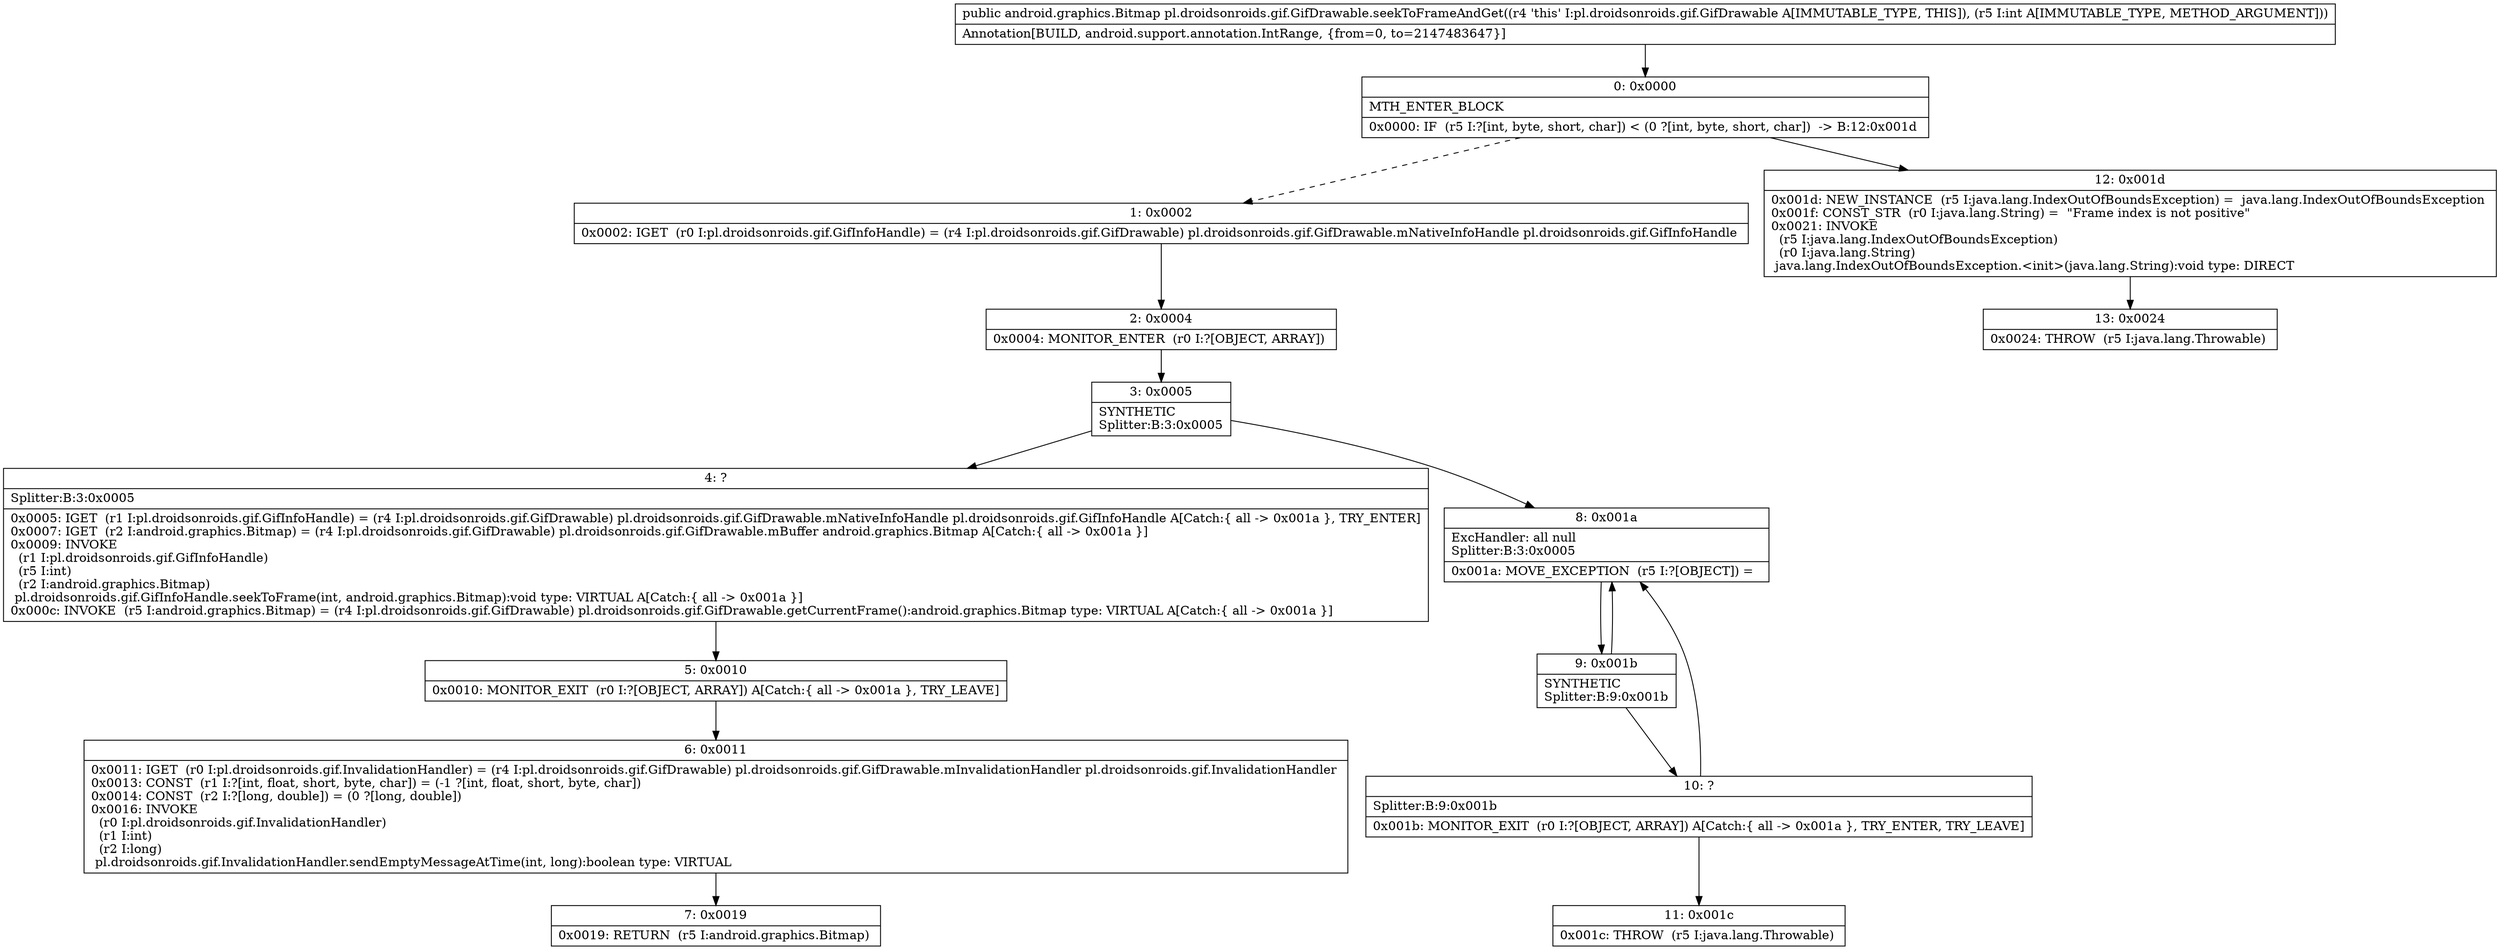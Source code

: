 digraph "CFG forpl.droidsonroids.gif.GifDrawable.seekToFrameAndGet(I)Landroid\/graphics\/Bitmap;" {
Node_0 [shape=record,label="{0\:\ 0x0000|MTH_ENTER_BLOCK\l|0x0000: IF  (r5 I:?[int, byte, short, char]) \< (0 ?[int, byte, short, char])  \-\> B:12:0x001d \l}"];
Node_1 [shape=record,label="{1\:\ 0x0002|0x0002: IGET  (r0 I:pl.droidsonroids.gif.GifInfoHandle) = (r4 I:pl.droidsonroids.gif.GifDrawable) pl.droidsonroids.gif.GifDrawable.mNativeInfoHandle pl.droidsonroids.gif.GifInfoHandle \l}"];
Node_2 [shape=record,label="{2\:\ 0x0004|0x0004: MONITOR_ENTER  (r0 I:?[OBJECT, ARRAY]) \l}"];
Node_3 [shape=record,label="{3\:\ 0x0005|SYNTHETIC\lSplitter:B:3:0x0005\l}"];
Node_4 [shape=record,label="{4\:\ ?|Splitter:B:3:0x0005\l|0x0005: IGET  (r1 I:pl.droidsonroids.gif.GifInfoHandle) = (r4 I:pl.droidsonroids.gif.GifDrawable) pl.droidsonroids.gif.GifDrawable.mNativeInfoHandle pl.droidsonroids.gif.GifInfoHandle A[Catch:\{ all \-\> 0x001a \}, TRY_ENTER]\l0x0007: IGET  (r2 I:android.graphics.Bitmap) = (r4 I:pl.droidsonroids.gif.GifDrawable) pl.droidsonroids.gif.GifDrawable.mBuffer android.graphics.Bitmap A[Catch:\{ all \-\> 0x001a \}]\l0x0009: INVOKE  \l  (r1 I:pl.droidsonroids.gif.GifInfoHandle)\l  (r5 I:int)\l  (r2 I:android.graphics.Bitmap)\l pl.droidsonroids.gif.GifInfoHandle.seekToFrame(int, android.graphics.Bitmap):void type: VIRTUAL A[Catch:\{ all \-\> 0x001a \}]\l0x000c: INVOKE  (r5 I:android.graphics.Bitmap) = (r4 I:pl.droidsonroids.gif.GifDrawable) pl.droidsonroids.gif.GifDrawable.getCurrentFrame():android.graphics.Bitmap type: VIRTUAL A[Catch:\{ all \-\> 0x001a \}]\l}"];
Node_5 [shape=record,label="{5\:\ 0x0010|0x0010: MONITOR_EXIT  (r0 I:?[OBJECT, ARRAY]) A[Catch:\{ all \-\> 0x001a \}, TRY_LEAVE]\l}"];
Node_6 [shape=record,label="{6\:\ 0x0011|0x0011: IGET  (r0 I:pl.droidsonroids.gif.InvalidationHandler) = (r4 I:pl.droidsonroids.gif.GifDrawable) pl.droidsonroids.gif.GifDrawable.mInvalidationHandler pl.droidsonroids.gif.InvalidationHandler \l0x0013: CONST  (r1 I:?[int, float, short, byte, char]) = (\-1 ?[int, float, short, byte, char]) \l0x0014: CONST  (r2 I:?[long, double]) = (0 ?[long, double]) \l0x0016: INVOKE  \l  (r0 I:pl.droidsonroids.gif.InvalidationHandler)\l  (r1 I:int)\l  (r2 I:long)\l pl.droidsonroids.gif.InvalidationHandler.sendEmptyMessageAtTime(int, long):boolean type: VIRTUAL \l}"];
Node_7 [shape=record,label="{7\:\ 0x0019|0x0019: RETURN  (r5 I:android.graphics.Bitmap) \l}"];
Node_8 [shape=record,label="{8\:\ 0x001a|ExcHandler: all null\lSplitter:B:3:0x0005\l|0x001a: MOVE_EXCEPTION  (r5 I:?[OBJECT]) =  \l}"];
Node_9 [shape=record,label="{9\:\ 0x001b|SYNTHETIC\lSplitter:B:9:0x001b\l}"];
Node_10 [shape=record,label="{10\:\ ?|Splitter:B:9:0x001b\l|0x001b: MONITOR_EXIT  (r0 I:?[OBJECT, ARRAY]) A[Catch:\{ all \-\> 0x001a \}, TRY_ENTER, TRY_LEAVE]\l}"];
Node_11 [shape=record,label="{11\:\ 0x001c|0x001c: THROW  (r5 I:java.lang.Throwable) \l}"];
Node_12 [shape=record,label="{12\:\ 0x001d|0x001d: NEW_INSTANCE  (r5 I:java.lang.IndexOutOfBoundsException) =  java.lang.IndexOutOfBoundsException \l0x001f: CONST_STR  (r0 I:java.lang.String) =  \"Frame index is not positive\" \l0x0021: INVOKE  \l  (r5 I:java.lang.IndexOutOfBoundsException)\l  (r0 I:java.lang.String)\l java.lang.IndexOutOfBoundsException.\<init\>(java.lang.String):void type: DIRECT \l}"];
Node_13 [shape=record,label="{13\:\ 0x0024|0x0024: THROW  (r5 I:java.lang.Throwable) \l}"];
MethodNode[shape=record,label="{public android.graphics.Bitmap pl.droidsonroids.gif.GifDrawable.seekToFrameAndGet((r4 'this' I:pl.droidsonroids.gif.GifDrawable A[IMMUTABLE_TYPE, THIS]), (r5 I:int A[IMMUTABLE_TYPE, METHOD_ARGUMENT]))  | Annotation[BUILD, android.support.annotation.IntRange, \{from=0, to=2147483647\}]\l}"];
MethodNode -> Node_0;
Node_0 -> Node_1[style=dashed];
Node_0 -> Node_12;
Node_1 -> Node_2;
Node_2 -> Node_3;
Node_3 -> Node_4;
Node_3 -> Node_8;
Node_4 -> Node_5;
Node_5 -> Node_6;
Node_6 -> Node_7;
Node_8 -> Node_9;
Node_9 -> Node_10;
Node_9 -> Node_8;
Node_10 -> Node_11;
Node_10 -> Node_8;
Node_12 -> Node_13;
}

